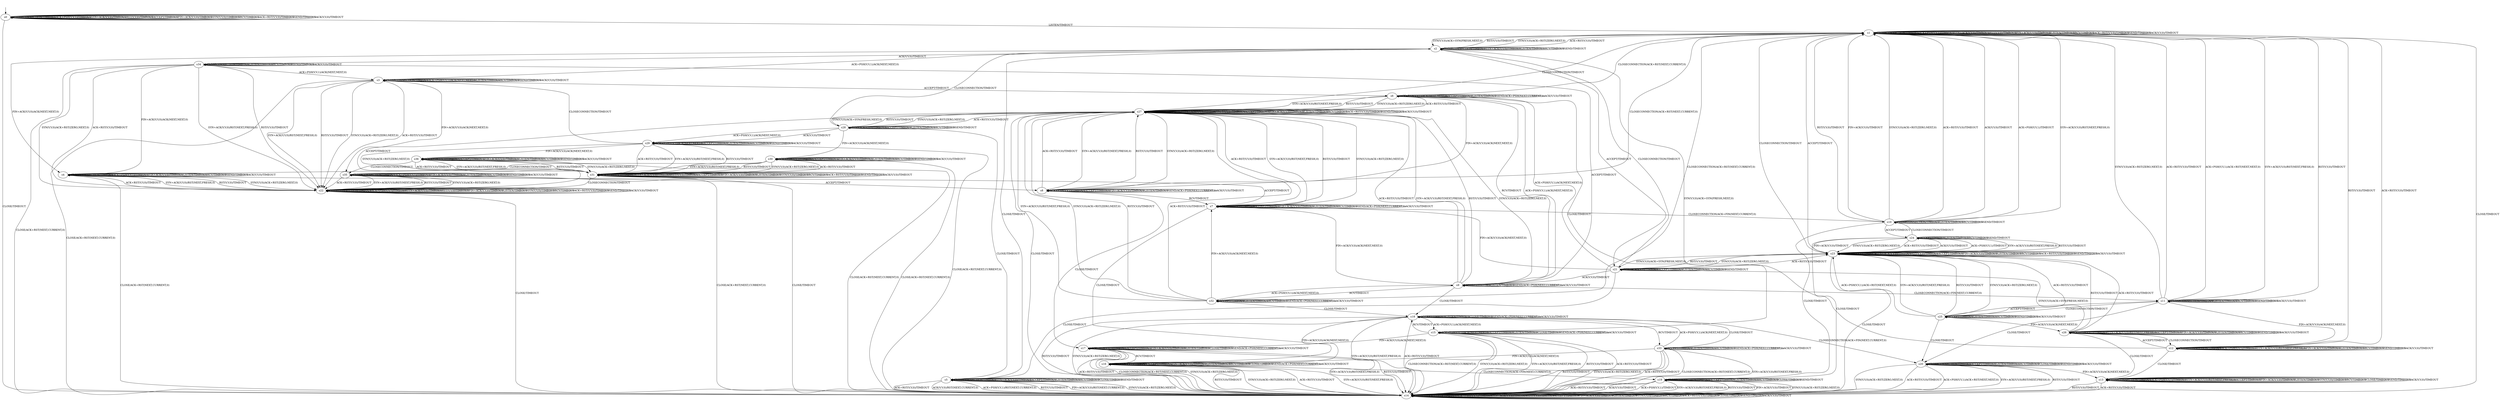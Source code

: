 digraph h8 {
s0 [label="s0"];
s1 [label="s1"];
s14 [label="s14"];
s2 [label="s2"];
s23 [label="s23"];
s3 [label="s3"];
s4 [label="s4"];
s5 [label="s5"];
s21 [label="s21"];
s34 [label="s34"];
s6 [label="s6"];
s7 [label="s7"];
s22 [label="s22"];
s35 [label="s35"];
s8 [label="s8"];
s9 [label="s9"];
s10 [label="s10"];
s15 [label="s15"];
s16 [label="s16"];
s27 [label="s27"];
s11 [label="s11"];
s17 [label="s17"];
s18 [label="s18"];
s19 [label="s19"];
s24 [label="s24"];
s28 [label="s28"];
s32 [label="s32"];
s12 [label="s12"];
s20 [label="s20"];
s25 [label="s25"];
s29 [label="s29"];
s30 [label="s30"];
s33 [label="s33"];
s13 [label="s13"];
s26 [label="s26"];
s31 [label="s31"];
s36 [label="s36"];
s0 -> s0 [label="CLOSECONNECTION/TIMEOUT"];
s0 -> s0 [label="ACK+PSH(V,V,1)/TIMEOUT"];
s0 -> s0 [label="SYN+ACK(V,V,0)/TIMEOUT"];
s0 -> s0 [label="RST(V,V,0)/TIMEOUT"];
s0 -> s0 [label="ACCEPT/TIMEOUT"];
s0 -> s0 [label="FIN+ACK(V,V,0)/TIMEOUT"];
s0 -> s1 [label="LISTEN/TIMEOUT"];
s0 -> s0 [label="SYN(V,V,0)/TIMEOUT"];
s0 -> s0 [label="RCV/TIMEOUT"];
s0 -> s0 [label="ACK+RST(V,V,0)/TIMEOUT"];
s0 -> s14 [label="CLOSE/TIMEOUT"];
s0 -> s0 [label="SEND/TIMEOUT"];
s0 -> s0 [label="ACK(V,V,0)/TIMEOUT"];
s1 -> s1 [label="CLOSECONNECTION/TIMEOUT"];
s1 -> s1 [label="ACK+PSH(V,V,1)/TIMEOUT"];
s1 -> s1 [label="SYN+ACK(V,V,0)/TIMEOUT"];
s1 -> s1 [label="RST(V,V,0)/TIMEOUT"];
s1 -> s23 [label="ACCEPT/TIMEOUT"];
s1 -> s1 [label="FIN+ACK(V,V,0)/TIMEOUT"];
s1 -> s1 [label="LISTEN/TIMEOUT"];
s1 -> s2 [label="SYN(V,V,0)/ACK+SYN(FRESH,NEXT,0)"];
s1 -> s1 [label="RCV/TIMEOUT"];
s1 -> s1 [label="ACK+RST(V,V,0)/TIMEOUT"];
s1 -> s14 [label="CLOSE/TIMEOUT"];
s1 -> s1 [label="SEND/TIMEOUT"];
s1 -> s1 [label="ACK(V,V,0)/TIMEOUT"];
s14 -> s14 [label="CLOSECONNECTION/TIMEOUT"];
s14 -> s14 [label="ACK+PSH(V,V,1)/TIMEOUT"];
s14 -> s14 [label="SYN+ACK(V,V,0)/TIMEOUT"];
s14 -> s14 [label="RST(V,V,0)/TIMEOUT"];
s14 -> s14 [label="ACCEPT/TIMEOUT"];
s14 -> s14 [label="FIN+ACK(V,V,0)/TIMEOUT"];
s14 -> s14 [label="LISTEN/TIMEOUT"];
s14 -> s14 [label="SYN(V,V,0)/TIMEOUT"];
s14 -> s14 [label="RCV/TIMEOUT"];
s14 -> s14 [label="ACK+RST(V,V,0)/TIMEOUT"];
s14 -> s14 [label="CLOSE/TIMEOUT"];
s14 -> s14 [label="SEND/TIMEOUT"];
s14 -> s14 [label="ACK(V,V,0)/TIMEOUT"];
s2 -> s2 [label="CLOSECONNECTION/TIMEOUT"];
s2 -> s3 [label="ACK+PSH(V,V,1)/ACK(NEXT,NEXT,0)"];
s2 -> s2 [label="SYN+ACK(V,V,0)/TIMEOUT"];
s2 -> s1 [label="RST(V,V,0)/TIMEOUT"];
s2 -> s21 [label="ACCEPT/TIMEOUT"];
s2 -> s4 [label="FIN+ACK(V,V,0)/ACK(NEXT,NEXT,0)"];
s2 -> s2 [label="LISTEN/TIMEOUT"];
s2 -> s1 [label="SYN(V,V,0)/ACK+RST(ZERO,NEXT,0)"];
s2 -> s2 [label="RCV/TIMEOUT"];
s2 -> s1 [label="ACK+RST(V,V,0)/TIMEOUT"];
s2 -> s5 [label="CLOSE/TIMEOUT"];
s2 -> s2 [label="SEND/TIMEOUT"];
s2 -> s34 [label="ACK(V,V,0)/TIMEOUT"];
s23 -> s1 [label="CLOSECONNECTION/TIMEOUT"];
s23 -> s23 [label="ACK+PSH(V,V,1)/TIMEOUT"];
s23 -> s23 [label="SYN+ACK(V,V,0)/TIMEOUT"];
s23 -> s23 [label="RST(V,V,0)/TIMEOUT"];
s23 -> s23 [label="ACCEPT/TIMEOUT"];
s23 -> s23 [label="FIN+ACK(V,V,0)/TIMEOUT"];
s23 -> s23 [label="LISTEN/TIMEOUT"];
s23 -> s21 [label="SYN(V,V,0)/ACK+SYN(FRESH,NEXT,0)"];
s23 -> s23 [label="RCV/TIMEOUT"];
s23 -> s23 [label="ACK+RST(V,V,0)/TIMEOUT"];
s23 -> s14 [label="CLOSE/TIMEOUT"];
s23 -> s23 [label="SEND/TIMEOUT"];
s23 -> s23 [label="ACK(V,V,0)/TIMEOUT"];
s3 -> s3 [label="CLOSECONNECTION/TIMEOUT"];
s3 -> s3 [label="ACK+PSH(V,V,1)/ACK(NEXT,NEXT,0)"];
s3 -> s22 [label="SYN+ACK(V,V,0)/RST(NEXT,FRESH,0)"];
s3 -> s22 [label="RST(V,V,0)/TIMEOUT"];
s3 -> s6 [label="ACCEPT/TIMEOUT"];
s3 -> s35 [label="FIN+ACK(V,V,0)/ACK(NEXT,NEXT,0)"];
s3 -> s3 [label="LISTEN/TIMEOUT"];
s3 -> s22 [label="SYN(V,V,0)/ACK+RST(ZERO,NEXT,0)"];
s3 -> s3 [label="RCV/TIMEOUT"];
s3 -> s22 [label="ACK+RST(V,V,0)/TIMEOUT"];
s3 -> s14 [label="CLOSE/ACK+RST(NEXT,CURRENT,0)"];
s3 -> s3 [label="SEND/TIMEOUT"];
s3 -> s3 [label="ACK(V,V,0)/TIMEOUT"];
s4 -> s4 [label="CLOSECONNECTION/TIMEOUT"];
s4 -> s4 [label="ACK+PSH(V,V,1)/TIMEOUT"];
s4 -> s22 [label="SYN+ACK(V,V,0)/RST(NEXT,FRESH,0)"];
s4 -> s22 [label="RST(V,V,0)/TIMEOUT"];
s4 -> s7 [label="ACCEPT/TIMEOUT"];
s4 -> s4 [label="FIN+ACK(V,V,0)/TIMEOUT"];
s4 -> s4 [label="LISTEN/TIMEOUT"];
s4 -> s22 [label="SYN(V,V,0)/ACK+RST(ZERO,NEXT,0)"];
s4 -> s4 [label="RCV/TIMEOUT"];
s4 -> s22 [label="ACK+RST(V,V,0)/TIMEOUT"];
s4 -> s14 [label="CLOSE/ACK+RST(NEXT,CURRENT,0)"];
s4 -> s4 [label="SEND/TIMEOUT"];
s4 -> s4 [label="ACK(V,V,0)/TIMEOUT"];
s5 -> s5 [label="CLOSECONNECTION/TIMEOUT"];
s5 -> s14 [label="ACK+PSH(V,V,1)/RST(NEXT,CURRENT,0)"];
s5 -> s5 [label="SYN+ACK(V,V,0)/TIMEOUT"];
s5 -> s14 [label="RST(V,V,0)/TIMEOUT"];
s5 -> s5 [label="ACCEPT/TIMEOUT"];
s5 -> s14 [label="FIN+ACK(V,V,0)/RST(NEXT,CURRENT,0)"];
s5 -> s5 [label="LISTEN/TIMEOUT"];
s5 -> s14 [label="SYN(V,V,0)/ACK+RST(ZERO,NEXT,0)"];
s5 -> s5 [label="RCV/TIMEOUT"];
s5 -> s14 [label="ACK+RST(V,V,0)/TIMEOUT"];
s5 -> s5 [label="CLOSE/TIMEOUT"];
s5 -> s5 [label="SEND/TIMEOUT"];
s5 -> s14 [label="ACK(V,V,0)/RST(NEXT,CURRENT,0)"];
s21 -> s2 [label="CLOSECONNECTION/TIMEOUT"];
s21 -> s6 [label="ACK+PSH(V,V,1)/ACK(NEXT,NEXT,0)"];
s21 -> s21 [label="SYN+ACK(V,V,0)/TIMEOUT"];
s21 -> s23 [label="RST(V,V,0)/TIMEOUT"];
s21 -> s21 [label="ACCEPT/TIMEOUT"];
s21 -> s7 [label="FIN+ACK(V,V,0)/ACK(NEXT,NEXT,0)"];
s21 -> s21 [label="LISTEN/TIMEOUT"];
s21 -> s23 [label="SYN(V,V,0)/ACK+RST(ZERO,NEXT,0)"];
s21 -> s21 [label="RCV/TIMEOUT"];
s21 -> s23 [label="ACK+RST(V,V,0)/TIMEOUT"];
s21 -> s5 [label="CLOSE/TIMEOUT"];
s21 -> s21 [label="SEND/TIMEOUT"];
s21 -> s9 [label="ACK(V,V,0)/TIMEOUT"];
s34 -> s34 [label="CLOSECONNECTION/TIMEOUT"];
s34 -> s3 [label="ACK+PSH(V,V,1)/ACK(NEXT,NEXT,0)"];
s34 -> s22 [label="SYN+ACK(V,V,0)/RST(NEXT,FRESH,0)"];
s34 -> s22 [label="RST(V,V,0)/TIMEOUT"];
s34 -> s9 [label="ACCEPT/TIMEOUT"];
s34 -> s4 [label="FIN+ACK(V,V,0)/ACK(NEXT,NEXT,0)"];
s34 -> s34 [label="LISTEN/TIMEOUT"];
s34 -> s22 [label="SYN(V,V,0)/ACK+RST(ZERO,NEXT,0)"];
s34 -> s34 [label="RCV/TIMEOUT"];
s34 -> s22 [label="ACK+RST(V,V,0)/TIMEOUT"];
s34 -> s14 [label="CLOSE/ACK+RST(NEXT,CURRENT,0)"];
s34 -> s34 [label="SEND/TIMEOUT"];
s34 -> s34 [label="ACK(V,V,0)/TIMEOUT"];
s6 -> s1 [label="CLOSECONNECTION/ACK+RST(NEXT,CURRENT,0)"];
s6 -> s6 [label="ACK+PSH(V,V,1)/ACK(NEXT,NEXT,0)"];
s6 -> s27 [label="SYN+ACK(V,V,0)/RST(NEXT,FRESH,0)"];
s6 -> s27 [label="RST(V,V,0)/TIMEOUT"];
s6 -> s6 [label="ACCEPT/TIMEOUT"];
s6 -> s8 [label="FIN+ACK(V,V,0)/ACK(NEXT,NEXT,0)"];
s6 -> s6 [label="LISTEN/TIMEOUT"];
s6 -> s27 [label="SYN(V,V,0)/ACK+RST(ZERO,NEXT,0)"];
s6 -> s9 [label="RCV/TIMEOUT"];
s6 -> s27 [label="ACK+RST(V,V,0)/TIMEOUT"];
s6 -> s15 [label="CLOSE/TIMEOUT"];
s6 -> s6 [label="SEND/ACK+PSH(NEXT,CURRENT,1)"];
s6 -> s6 [label="ACK(V,V,0)/TIMEOUT"];
s7 -> s10 [label="CLOSECONNECTION/ACK+FIN(NEXT,CURRENT,0)"];
s7 -> s7 [label="ACK+PSH(V,V,1)/TIMEOUT"];
s7 -> s27 [label="SYN+ACK(V,V,0)/RST(NEXT,FRESH,0)"];
s7 -> s27 [label="RST(V,V,0)/TIMEOUT"];
s7 -> s7 [label="ACCEPT/TIMEOUT"];
s7 -> s7 [label="FIN+ACK(V,V,0)/TIMEOUT"];
s7 -> s7 [label="LISTEN/TIMEOUT"];
s7 -> s27 [label="SYN(V,V,0)/ACK+RST(ZERO,NEXT,0)"];
s7 -> s7 [label="RCV/TIMEOUT"];
s7 -> s27 [label="ACK+RST(V,V,0)/TIMEOUT"];
s7 -> s16 [label="CLOSE/TIMEOUT"];
s7 -> s7 [label="SEND/ACK+PSH(NEXT,CURRENT,1)"];
s7 -> s7 [label="ACK(V,V,0)/TIMEOUT"];
s22 -> s22 [label="CLOSECONNECTION/TIMEOUT"];
s22 -> s22 [label="ACK+PSH(V,V,1)/TIMEOUT"];
s22 -> s22 [label="SYN+ACK(V,V,0)/TIMEOUT"];
s22 -> s22 [label="RST(V,V,0)/TIMEOUT"];
s22 -> s27 [label="ACCEPT/TIMEOUT"];
s22 -> s22 [label="FIN+ACK(V,V,0)/TIMEOUT"];
s22 -> s22 [label="LISTEN/TIMEOUT"];
s22 -> s22 [label="SYN(V,V,0)/TIMEOUT"];
s22 -> s22 [label="RCV/TIMEOUT"];
s22 -> s22 [label="ACK+RST(V,V,0)/TIMEOUT"];
s22 -> s14 [label="CLOSE/TIMEOUT"];
s22 -> s22 [label="SEND/TIMEOUT"];
s22 -> s22 [label="ACK(V,V,0)/TIMEOUT"];
s35 -> s35 [label="CLOSECONNECTION/TIMEOUT"];
s35 -> s35 [label="ACK+PSH(V,V,1)/TIMEOUT"];
s35 -> s22 [label="SYN+ACK(V,V,0)/RST(NEXT,FRESH,0)"];
s35 -> s22 [label="RST(V,V,0)/TIMEOUT"];
s35 -> s8 [label="ACCEPT/TIMEOUT"];
s35 -> s35 [label="FIN+ACK(V,V,0)/TIMEOUT"];
s35 -> s35 [label="LISTEN/TIMEOUT"];
s35 -> s22 [label="SYN(V,V,0)/ACK+RST(ZERO,NEXT,0)"];
s35 -> s35 [label="RCV/TIMEOUT"];
s35 -> s22 [label="ACK+RST(V,V,0)/TIMEOUT"];
s35 -> s14 [label="CLOSE/ACK+RST(NEXT,CURRENT,0)"];
s35 -> s35 [label="SEND/TIMEOUT"];
s35 -> s35 [label="ACK(V,V,0)/TIMEOUT"];
s8 -> s1 [label="CLOSECONNECTION/ACK+RST(NEXT,CURRENT,0)"];
s8 -> s8 [label="ACK+PSH(V,V,1)/TIMEOUT"];
s8 -> s27 [label="SYN+ACK(V,V,0)/RST(NEXT,FRESH,0)"];
s8 -> s27 [label="RST(V,V,0)/TIMEOUT"];
s8 -> s8 [label="ACCEPT/TIMEOUT"];
s8 -> s8 [label="FIN+ACK(V,V,0)/TIMEOUT"];
s8 -> s8 [label="LISTEN/TIMEOUT"];
s8 -> s27 [label="SYN(V,V,0)/ACK+RST(ZERO,NEXT,0)"];
s8 -> s7 [label="RCV/TIMEOUT"];
s8 -> s27 [label="ACK+RST(V,V,0)/TIMEOUT"];
s8 -> s17 [label="CLOSE/TIMEOUT"];
s8 -> s8 [label="SEND/ACK+PSH(NEXT,CURRENT,1)"];
s8 -> s8 [label="ACK(V,V,0)/TIMEOUT"];
s9 -> s11 [label="CLOSECONNECTION/ACK+FIN(NEXT,CURRENT,0)"];
s9 -> s6 [label="ACK+PSH(V,V,1)/ACK(NEXT,NEXT,0)"];
s9 -> s27 [label="SYN+ACK(V,V,0)/RST(NEXT,FRESH,0)"];
s9 -> s27 [label="RST(V,V,0)/TIMEOUT"];
s9 -> s9 [label="ACCEPT/TIMEOUT"];
s9 -> s7 [label="FIN+ACK(V,V,0)/ACK(NEXT,NEXT,0)"];
s9 -> s9 [label="LISTEN/TIMEOUT"];
s9 -> s27 [label="SYN(V,V,0)/ACK+RST(ZERO,NEXT,0)"];
s9 -> s32 [label="RCV/TIMEOUT"];
s9 -> s27 [label="ACK+RST(V,V,0)/TIMEOUT"];
s9 -> s18 [label="CLOSE/TIMEOUT"];
s9 -> s9 [label="SEND/ACK+PSH(NEXT,CURRENT,1)"];
s9 -> s9 [label="ACK(V,V,0)/TIMEOUT"];
s10 -> s10 [label="CLOSECONNECTION/TIMEOUT"];
s10 -> s1 [label="ACK+PSH(V,V,1)/TIMEOUT"];
s10 -> s1 [label="SYN+ACK(V,V,0)/RST(NEXT,FRESH,0)"];
s10 -> s1 [label="RST(V,V,0)/TIMEOUT"];
s10 -> s24 [label="ACCEPT/TIMEOUT"];
s10 -> s1 [label="FIN+ACK(V,V,0)/TIMEOUT"];
s10 -> s10 [label="LISTEN/TIMEOUT"];
s10 -> s1 [label="SYN(V,V,0)/ACK+RST(ZERO,NEXT,0)"];
s10 -> s10 [label="RCV/TIMEOUT"];
s10 -> s1 [label="ACK+RST(V,V,0)/TIMEOUT"];
s10 -> s19 [label="CLOSE/TIMEOUT"];
s10 -> s10 [label="SEND/TIMEOUT"];
s10 -> s1 [label="ACK(V,V,0)/TIMEOUT"];
s15 -> s14 [label="CLOSECONNECTION/ACK+RST(NEXT,CURRENT,0)"];
s15 -> s15 [label="ACK+PSH(V,V,1)/ACK(NEXT,NEXT,0)"];
s15 -> s14 [label="SYN+ACK(V,V,0)/RST(NEXT,FRESH,0)"];
s15 -> s14 [label="RST(V,V,0)/TIMEOUT"];
s15 -> s15 [label="ACCEPT/TIMEOUT"];
s15 -> s17 [label="FIN+ACK(V,V,0)/ACK(NEXT,NEXT,0)"];
s15 -> s15 [label="LISTEN/TIMEOUT"];
s15 -> s14 [label="SYN(V,V,0)/ACK+RST(ZERO,NEXT,0)"];
s15 -> s18 [label="RCV/TIMEOUT"];
s15 -> s14 [label="ACK+RST(V,V,0)/TIMEOUT"];
s15 -> s15 [label="CLOSE/TIMEOUT"];
s15 -> s15 [label="SEND/ACK+PSH(NEXT,CURRENT,1)"];
s15 -> s15 [label="ACK(V,V,0)/TIMEOUT"];
s16 -> s19 [label="CLOSECONNECTION/ACK+FIN(NEXT,CURRENT,0)"];
s16 -> s16 [label="ACK+PSH(V,V,1)/TIMEOUT"];
s16 -> s14 [label="SYN+ACK(V,V,0)/RST(NEXT,FRESH,0)"];
s16 -> s14 [label="RST(V,V,0)/TIMEOUT"];
s16 -> s16 [label="ACCEPT/TIMEOUT"];
s16 -> s16 [label="FIN+ACK(V,V,0)/TIMEOUT"];
s16 -> s16 [label="LISTEN/TIMEOUT"];
s16 -> s14 [label="SYN(V,V,0)/ACK+RST(ZERO,NEXT,0)"];
s16 -> s16 [label="RCV/TIMEOUT"];
s16 -> s14 [label="ACK+RST(V,V,0)/TIMEOUT"];
s16 -> s16 [label="CLOSE/TIMEOUT"];
s16 -> s16 [label="SEND/ACK+PSH(NEXT,CURRENT,1)"];
s16 -> s16 [label="ACK(V,V,0)/TIMEOUT"];
s27 -> s1 [label="CLOSECONNECTION/TIMEOUT"];
s27 -> s27 [label="ACK+PSH(V,V,1)/TIMEOUT"];
s27 -> s27 [label="SYN+ACK(V,V,0)/TIMEOUT"];
s27 -> s27 [label="RST(V,V,0)/TIMEOUT"];
s27 -> s27 [label="ACCEPT/TIMEOUT"];
s27 -> s27 [label="FIN+ACK(V,V,0)/TIMEOUT"];
s27 -> s27 [label="LISTEN/TIMEOUT"];
s27 -> s28 [label="SYN(V,V,0)/ACK+SYN(FRESH,NEXT,0)"];
s27 -> s27 [label="RCV/TIMEOUT"];
s27 -> s27 [label="ACK+RST(V,V,0)/TIMEOUT"];
s27 -> s14 [label="CLOSE/TIMEOUT"];
s27 -> s27 [label="SEND/TIMEOUT"];
s27 -> s27 [label="ACK(V,V,0)/TIMEOUT"];
s11 -> s11 [label="CLOSECONNECTION/TIMEOUT"];
s11 -> s1 [label="ACK+PSH(V,V,1)/ACK+RST(NEXT,NEXT,0)"];
s11 -> s1 [label="SYN+ACK(V,V,0)/RST(NEXT,FRESH,0)"];
s11 -> s1 [label="RST(V,V,0)/TIMEOUT"];
s11 -> s25 [label="ACCEPT/TIMEOUT"];
s11 -> s12 [label="FIN+ACK(V,V,0)/ACK(NEXT,NEXT,0)"];
s11 -> s11 [label="LISTEN/TIMEOUT"];
s11 -> s1 [label="SYN(V,V,0)/ACK+RST(ZERO,NEXT,0)"];
s11 -> s11 [label="RCV/TIMEOUT"];
s11 -> s1 [label="ACK+RST(V,V,0)/TIMEOUT"];
s11 -> s20 [label="CLOSE/TIMEOUT"];
s11 -> s11 [label="SEND/TIMEOUT"];
s11 -> s11 [label="ACK(V,V,0)/TIMEOUT"];
s17 -> s14 [label="CLOSECONNECTION/ACK+RST(NEXT,CURRENT,0)"];
s17 -> s17 [label="ACK+PSH(V,V,1)/TIMEOUT"];
s17 -> s14 [label="SYN+ACK(V,V,0)/RST(NEXT,FRESH,0)"];
s17 -> s14 [label="RST(V,V,0)/TIMEOUT"];
s17 -> s17 [label="ACCEPT/TIMEOUT"];
s17 -> s17 [label="FIN+ACK(V,V,0)/TIMEOUT"];
s17 -> s17 [label="LISTEN/TIMEOUT"];
s17 -> s14 [label="SYN(V,V,0)/ACK+RST(ZERO,NEXT,0)"];
s17 -> s16 [label="RCV/TIMEOUT"];
s17 -> s14 [label="ACK+RST(V,V,0)/TIMEOUT"];
s17 -> s17 [label="CLOSE/TIMEOUT"];
s17 -> s17 [label="SEND/ACK+PSH(NEXT,CURRENT,1)"];
s17 -> s17 [label="ACK(V,V,0)/TIMEOUT"];
s18 -> s20 [label="CLOSECONNECTION/ACK+FIN(NEXT,CURRENT,0)"];
s18 -> s15 [label="ACK+PSH(V,V,1)/ACK(NEXT,NEXT,0)"];
s18 -> s14 [label="SYN+ACK(V,V,0)/RST(NEXT,FRESH,0)"];
s18 -> s14 [label="RST(V,V,0)/TIMEOUT"];
s18 -> s18 [label="ACCEPT/TIMEOUT"];
s18 -> s16 [label="FIN+ACK(V,V,0)/ACK(NEXT,NEXT,0)"];
s18 -> s18 [label="LISTEN/TIMEOUT"];
s18 -> s14 [label="SYN(V,V,0)/ACK+RST(ZERO,NEXT,0)"];
s18 -> s33 [label="RCV/TIMEOUT"];
s18 -> s14 [label="ACK+RST(V,V,0)/TIMEOUT"];
s18 -> s18 [label="CLOSE/TIMEOUT"];
s18 -> s18 [label="SEND/ACK+PSH(NEXT,CURRENT,1)"];
s18 -> s18 [label="ACK(V,V,0)/TIMEOUT"];
s19 -> s19 [label="CLOSECONNECTION/TIMEOUT"];
s19 -> s14 [label="ACK+PSH(V,V,1)/TIMEOUT"];
s19 -> s14 [label="SYN+ACK(V,V,0)/RST(NEXT,FRESH,0)"];
s19 -> s14 [label="RST(V,V,0)/TIMEOUT"];
s19 -> s19 [label="ACCEPT/TIMEOUT"];
s19 -> s14 [label="FIN+ACK(V,V,0)/TIMEOUT"];
s19 -> s19 [label="LISTEN/TIMEOUT"];
s19 -> s14 [label="SYN(V,V,0)/ACK+RST(ZERO,NEXT,0)"];
s19 -> s19 [label="RCV/TIMEOUT"];
s19 -> s14 [label="ACK+RST(V,V,0)/TIMEOUT"];
s19 -> s19 [label="CLOSE/TIMEOUT"];
s19 -> s19 [label="SEND/TIMEOUT"];
s19 -> s14 [label="ACK(V,V,0)/TIMEOUT"];
s24 -> s10 [label="CLOSECONNECTION/TIMEOUT"];
s24 -> s23 [label="ACK+PSH(V,V,1)/TIMEOUT"];
s24 -> s23 [label="SYN+ACK(V,V,0)/RST(NEXT,FRESH,0)"];
s24 -> s23 [label="RST(V,V,0)/TIMEOUT"];
s24 -> s24 [label="ACCEPT/TIMEOUT"];
s24 -> s23 [label="FIN+ACK(V,V,0)/TIMEOUT"];
s24 -> s24 [label="LISTEN/TIMEOUT"];
s24 -> s23 [label="SYN(V,V,0)/ACK+RST(ZERO,NEXT,0)"];
s24 -> s24 [label="RCV/TIMEOUT"];
s24 -> s23 [label="ACK+RST(V,V,0)/TIMEOUT"];
s24 -> s19 [label="CLOSE/TIMEOUT"];
s24 -> s24 [label="SEND/TIMEOUT"];
s24 -> s23 [label="ACK(V,V,0)/TIMEOUT"];
s28 -> s2 [label="CLOSECONNECTION/TIMEOUT"];
s28 -> s29 [label="ACK+PSH(V,V,1)/ACK(NEXT,NEXT,0)"];
s28 -> s28 [label="SYN+ACK(V,V,0)/TIMEOUT"];
s28 -> s27 [label="RST(V,V,0)/TIMEOUT"];
s28 -> s28 [label="ACCEPT/TIMEOUT"];
s28 -> s30 [label="FIN+ACK(V,V,0)/ACK(NEXT,NEXT,0)"];
s28 -> s28 [label="LISTEN/TIMEOUT"];
s28 -> s27 [label="SYN(V,V,0)/ACK+RST(ZERO,NEXT,0)"];
s28 -> s28 [label="RCV/TIMEOUT"];
s28 -> s27 [label="ACK+RST(V,V,0)/TIMEOUT"];
s28 -> s5 [label="CLOSE/TIMEOUT"];
s28 -> s28 [label="SEND/TIMEOUT"];
s28 -> s29 [label="ACK(V,V,0)/TIMEOUT"];
s32 -> s1 [label="CLOSECONNECTION/ACK+RST(NEXT,CURRENT,0)"];
s32 -> s9 [label="ACK+PSH(V,V,1)/ACK(NEXT,NEXT,0)"];
s32 -> s27 [label="SYN+ACK(V,V,0)/RST(NEXT,FRESH,0)"];
s32 -> s27 [label="RST(V,V,0)/TIMEOUT"];
s32 -> s32 [label="ACCEPT/TIMEOUT"];
s32 -> s7 [label="FIN+ACK(V,V,0)/ACK(NEXT,NEXT,0)"];
s32 -> s32 [label="LISTEN/TIMEOUT"];
s32 -> s27 [label="SYN(V,V,0)/ACK+RST(ZERO,NEXT,0)"];
s32 -> s32 [label="RCV/TIMEOUT"];
s32 -> s27 [label="ACK+RST(V,V,0)/TIMEOUT"];
s32 -> s18 [label="CLOSE/TIMEOUT"];
s32 -> s32 [label="SEND/ACK+PSH(NEXT,CURRENT,1)"];
s32 -> s32 [label="ACK(V,V,0)/TIMEOUT"];
s12 -> s12 [label="CLOSECONNECTION/TIMEOUT"];
s12 -> s12 [label="ACK+PSH(V,V,1)/TIMEOUT"];
s12 -> s12 [label="SYN+ACK(V,V,0)/RST(NEXT,FRESH,0)"];
s12 -> s1 [label="RST(V,V,0)/TIMEOUT"];
s12 -> s26 [label="ACCEPT/TIMEOUT"];
s12 -> s12 [label="FIN+ACK(V,V,0)/TIMEOUT"];
s12 -> s12 [label="LISTEN/TIMEOUT"];
s12 -> s2 [label="SYN(V,V,0)/ACK+SYN(FRESH,NEXT,0)"];
s12 -> s12 [label="RCV/TIMEOUT"];
s12 -> s1 [label="ACK+RST(V,V,0)/TIMEOUT"];
s12 -> s13 [label="CLOSE/TIMEOUT"];
s12 -> s12 [label="SEND/TIMEOUT"];
s12 -> s12 [label="ACK(V,V,0)/TIMEOUT"];
s20 -> s20 [label="CLOSECONNECTION/TIMEOUT"];
s20 -> s14 [label="ACK+PSH(V,V,1)/ACK+RST(NEXT,NEXT,0)"];
s20 -> s14 [label="SYN+ACK(V,V,0)/RST(NEXT,FRESH,0)"];
s20 -> s14 [label="RST(V,V,0)/TIMEOUT"];
s20 -> s20 [label="ACCEPT/TIMEOUT"];
s20 -> s13 [label="FIN+ACK(V,V,0)/ACK(NEXT,NEXT,0)"];
s20 -> s20 [label="LISTEN/TIMEOUT"];
s20 -> s14 [label="SYN(V,V,0)/ACK+RST(ZERO,NEXT,0)"];
s20 -> s20 [label="RCV/TIMEOUT"];
s20 -> s14 [label="ACK+RST(V,V,0)/TIMEOUT"];
s20 -> s20 [label="CLOSE/TIMEOUT"];
s20 -> s20 [label="SEND/TIMEOUT"];
s20 -> s20 [label="ACK(V,V,0)/TIMEOUT"];
s25 -> s11 [label="CLOSECONNECTION/TIMEOUT"];
s25 -> s23 [label="ACK+PSH(V,V,1)/ACK+RST(NEXT,NEXT,0)"];
s25 -> s23 [label="SYN+ACK(V,V,0)/RST(NEXT,FRESH,0)"];
s25 -> s23 [label="RST(V,V,0)/TIMEOUT"];
s25 -> s25 [label="ACCEPT/TIMEOUT"];
s25 -> s26 [label="FIN+ACK(V,V,0)/ACK(NEXT,NEXT,0)"];
s25 -> s25 [label="LISTEN/TIMEOUT"];
s25 -> s23 [label="SYN(V,V,0)/ACK+RST(ZERO,NEXT,0)"];
s25 -> s25 [label="RCV/TIMEOUT"];
s25 -> s23 [label="ACK+RST(V,V,0)/TIMEOUT"];
s25 -> s20 [label="CLOSE/TIMEOUT"];
s25 -> s25 [label="SEND/TIMEOUT"];
s25 -> s25 [label="ACK(V,V,0)/TIMEOUT"];
s29 -> s3 [label="CLOSECONNECTION/TIMEOUT"];
s29 -> s29 [label="ACK+PSH(V,V,1)/ACK(NEXT,NEXT,0)"];
s29 -> s31 [label="SYN+ACK(V,V,0)/RST(NEXT,FRESH,0)"];
s29 -> s31 [label="RST(V,V,0)/TIMEOUT"];
s29 -> s29 [label="ACCEPT/TIMEOUT"];
s29 -> s36 [label="FIN+ACK(V,V,0)/ACK(NEXT,NEXT,0)"];
s29 -> s29 [label="LISTEN/TIMEOUT"];
s29 -> s31 [label="SYN(V,V,0)/ACK+RST(ZERO,NEXT,0)"];
s29 -> s29 [label="RCV/TIMEOUT"];
s29 -> s31 [label="ACK+RST(V,V,0)/TIMEOUT"];
s29 -> s14 [label="CLOSE/ACK+RST(NEXT,CURRENT,0)"];
s29 -> s29 [label="SEND/TIMEOUT"];
s29 -> s29 [label="ACK(V,V,0)/TIMEOUT"];
s30 -> s4 [label="CLOSECONNECTION/TIMEOUT"];
s30 -> s30 [label="ACK+PSH(V,V,1)/TIMEOUT"];
s30 -> s31 [label="SYN+ACK(V,V,0)/RST(NEXT,FRESH,0)"];
s30 -> s31 [label="RST(V,V,0)/TIMEOUT"];
s30 -> s30 [label="ACCEPT/TIMEOUT"];
s30 -> s30 [label="FIN+ACK(V,V,0)/TIMEOUT"];
s30 -> s30 [label="LISTEN/TIMEOUT"];
s30 -> s31 [label="SYN(V,V,0)/ACK+RST(ZERO,NEXT,0)"];
s30 -> s30 [label="RCV/TIMEOUT"];
s30 -> s31 [label="ACK+RST(V,V,0)/TIMEOUT"];
s30 -> s14 [label="CLOSE/ACK+RST(NEXT,CURRENT,0)"];
s30 -> s30 [label="SEND/TIMEOUT"];
s30 -> s30 [label="ACK(V,V,0)/TIMEOUT"];
s33 -> s14 [label="CLOSECONNECTION/ACK+RST(NEXT,CURRENT,0)"];
s33 -> s18 [label="ACK+PSH(V,V,1)/ACK(NEXT,NEXT,0)"];
s33 -> s14 [label="SYN+ACK(V,V,0)/RST(NEXT,FRESH,0)"];
s33 -> s14 [label="RST(V,V,0)/TIMEOUT"];
s33 -> s33 [label="ACCEPT/TIMEOUT"];
s33 -> s16 [label="FIN+ACK(V,V,0)/ACK(NEXT,NEXT,0)"];
s33 -> s33 [label="LISTEN/TIMEOUT"];
s33 -> s14 [label="SYN(V,V,0)/ACK+RST(ZERO,NEXT,0)"];
s33 -> s33 [label="RCV/TIMEOUT"];
s33 -> s14 [label="ACK+RST(V,V,0)/TIMEOUT"];
s33 -> s18 [label="CLOSE/TIMEOUT"];
s33 -> s33 [label="SEND/ACK+PSH(NEXT,CURRENT,1)"];
s33 -> s33 [label="ACK(V,V,0)/TIMEOUT"];
s13 -> s13 [label="CLOSECONNECTION/TIMEOUT"];
s13 -> s13 [label="ACK+PSH(V,V,1)/TIMEOUT"];
s13 -> s13 [label="SYN+ACK(V,V,0)/RST(NEXT,FRESH,0)"];
s13 -> s14 [label="RST(V,V,0)/TIMEOUT"];
s13 -> s13 [label="ACCEPT/TIMEOUT"];
s13 -> s13 [label="FIN+ACK(V,V,0)/TIMEOUT"];
s13 -> s13 [label="LISTEN/TIMEOUT"];
s13 -> s13 [label="SYN(V,V,0)/TIMEOUT"];
s13 -> s13 [label="RCV/TIMEOUT"];
s13 -> s14 [label="ACK+RST(V,V,0)/TIMEOUT"];
s13 -> s13 [label="CLOSE/TIMEOUT"];
s13 -> s13 [label="SEND/TIMEOUT"];
s13 -> s13 [label="ACK(V,V,0)/TIMEOUT"];
s26 -> s12 [label="CLOSECONNECTION/TIMEOUT"];
s26 -> s26 [label="ACK+PSH(V,V,1)/TIMEOUT"];
s26 -> s26 [label="SYN+ACK(V,V,0)/RST(NEXT,FRESH,0)"];
s26 -> s23 [label="RST(V,V,0)/TIMEOUT"];
s26 -> s26 [label="ACCEPT/TIMEOUT"];
s26 -> s26 [label="FIN+ACK(V,V,0)/TIMEOUT"];
s26 -> s26 [label="LISTEN/TIMEOUT"];
s26 -> s21 [label="SYN(V,V,0)/ACK+SYN(FRESH,NEXT,0)"];
s26 -> s26 [label="RCV/TIMEOUT"];
s26 -> s23 [label="ACK+RST(V,V,0)/TIMEOUT"];
s26 -> s13 [label="CLOSE/TIMEOUT"];
s26 -> s26 [label="SEND/TIMEOUT"];
s26 -> s26 [label="ACK(V,V,0)/TIMEOUT"];
s31 -> s22 [label="CLOSECONNECTION/TIMEOUT"];
s31 -> s31 [label="ACK+PSH(V,V,1)/TIMEOUT"];
s31 -> s31 [label="SYN+ACK(V,V,0)/TIMEOUT"];
s31 -> s31 [label="RST(V,V,0)/TIMEOUT"];
s31 -> s31 [label="ACCEPT/TIMEOUT"];
s31 -> s31 [label="FIN+ACK(V,V,0)/TIMEOUT"];
s31 -> s31 [label="LISTEN/TIMEOUT"];
s31 -> s31 [label="SYN(V,V,0)/TIMEOUT"];
s31 -> s31 [label="RCV/TIMEOUT"];
s31 -> s31 [label="ACK+RST(V,V,0)/TIMEOUT"];
s31 -> s14 [label="CLOSE/TIMEOUT"];
s31 -> s31 [label="SEND/TIMEOUT"];
s31 -> s31 [label="ACK(V,V,0)/TIMEOUT"];
s36 -> s35 [label="CLOSECONNECTION/TIMEOUT"];
s36 -> s36 [label="ACK+PSH(V,V,1)/TIMEOUT"];
s36 -> s31 [label="SYN+ACK(V,V,0)/RST(NEXT,FRESH,0)"];
s36 -> s31 [label="RST(V,V,0)/TIMEOUT"];
s36 -> s36 [label="ACCEPT/TIMEOUT"];
s36 -> s36 [label="FIN+ACK(V,V,0)/TIMEOUT"];
s36 -> s36 [label="LISTEN/TIMEOUT"];
s36 -> s31 [label="SYN(V,V,0)/ACK+RST(ZERO,NEXT,0)"];
s36 -> s36 [label="RCV/TIMEOUT"];
s36 -> s31 [label="ACK+RST(V,V,0)/TIMEOUT"];
s36 -> s14 [label="CLOSE/ACK+RST(NEXT,CURRENT,0)"];
s36 -> s36 [label="SEND/TIMEOUT"];
s36 -> s36 [label="ACK(V,V,0)/TIMEOUT"];
__start0 [shape=none, label=""];
__start0 -> s0 [label=""];
}
